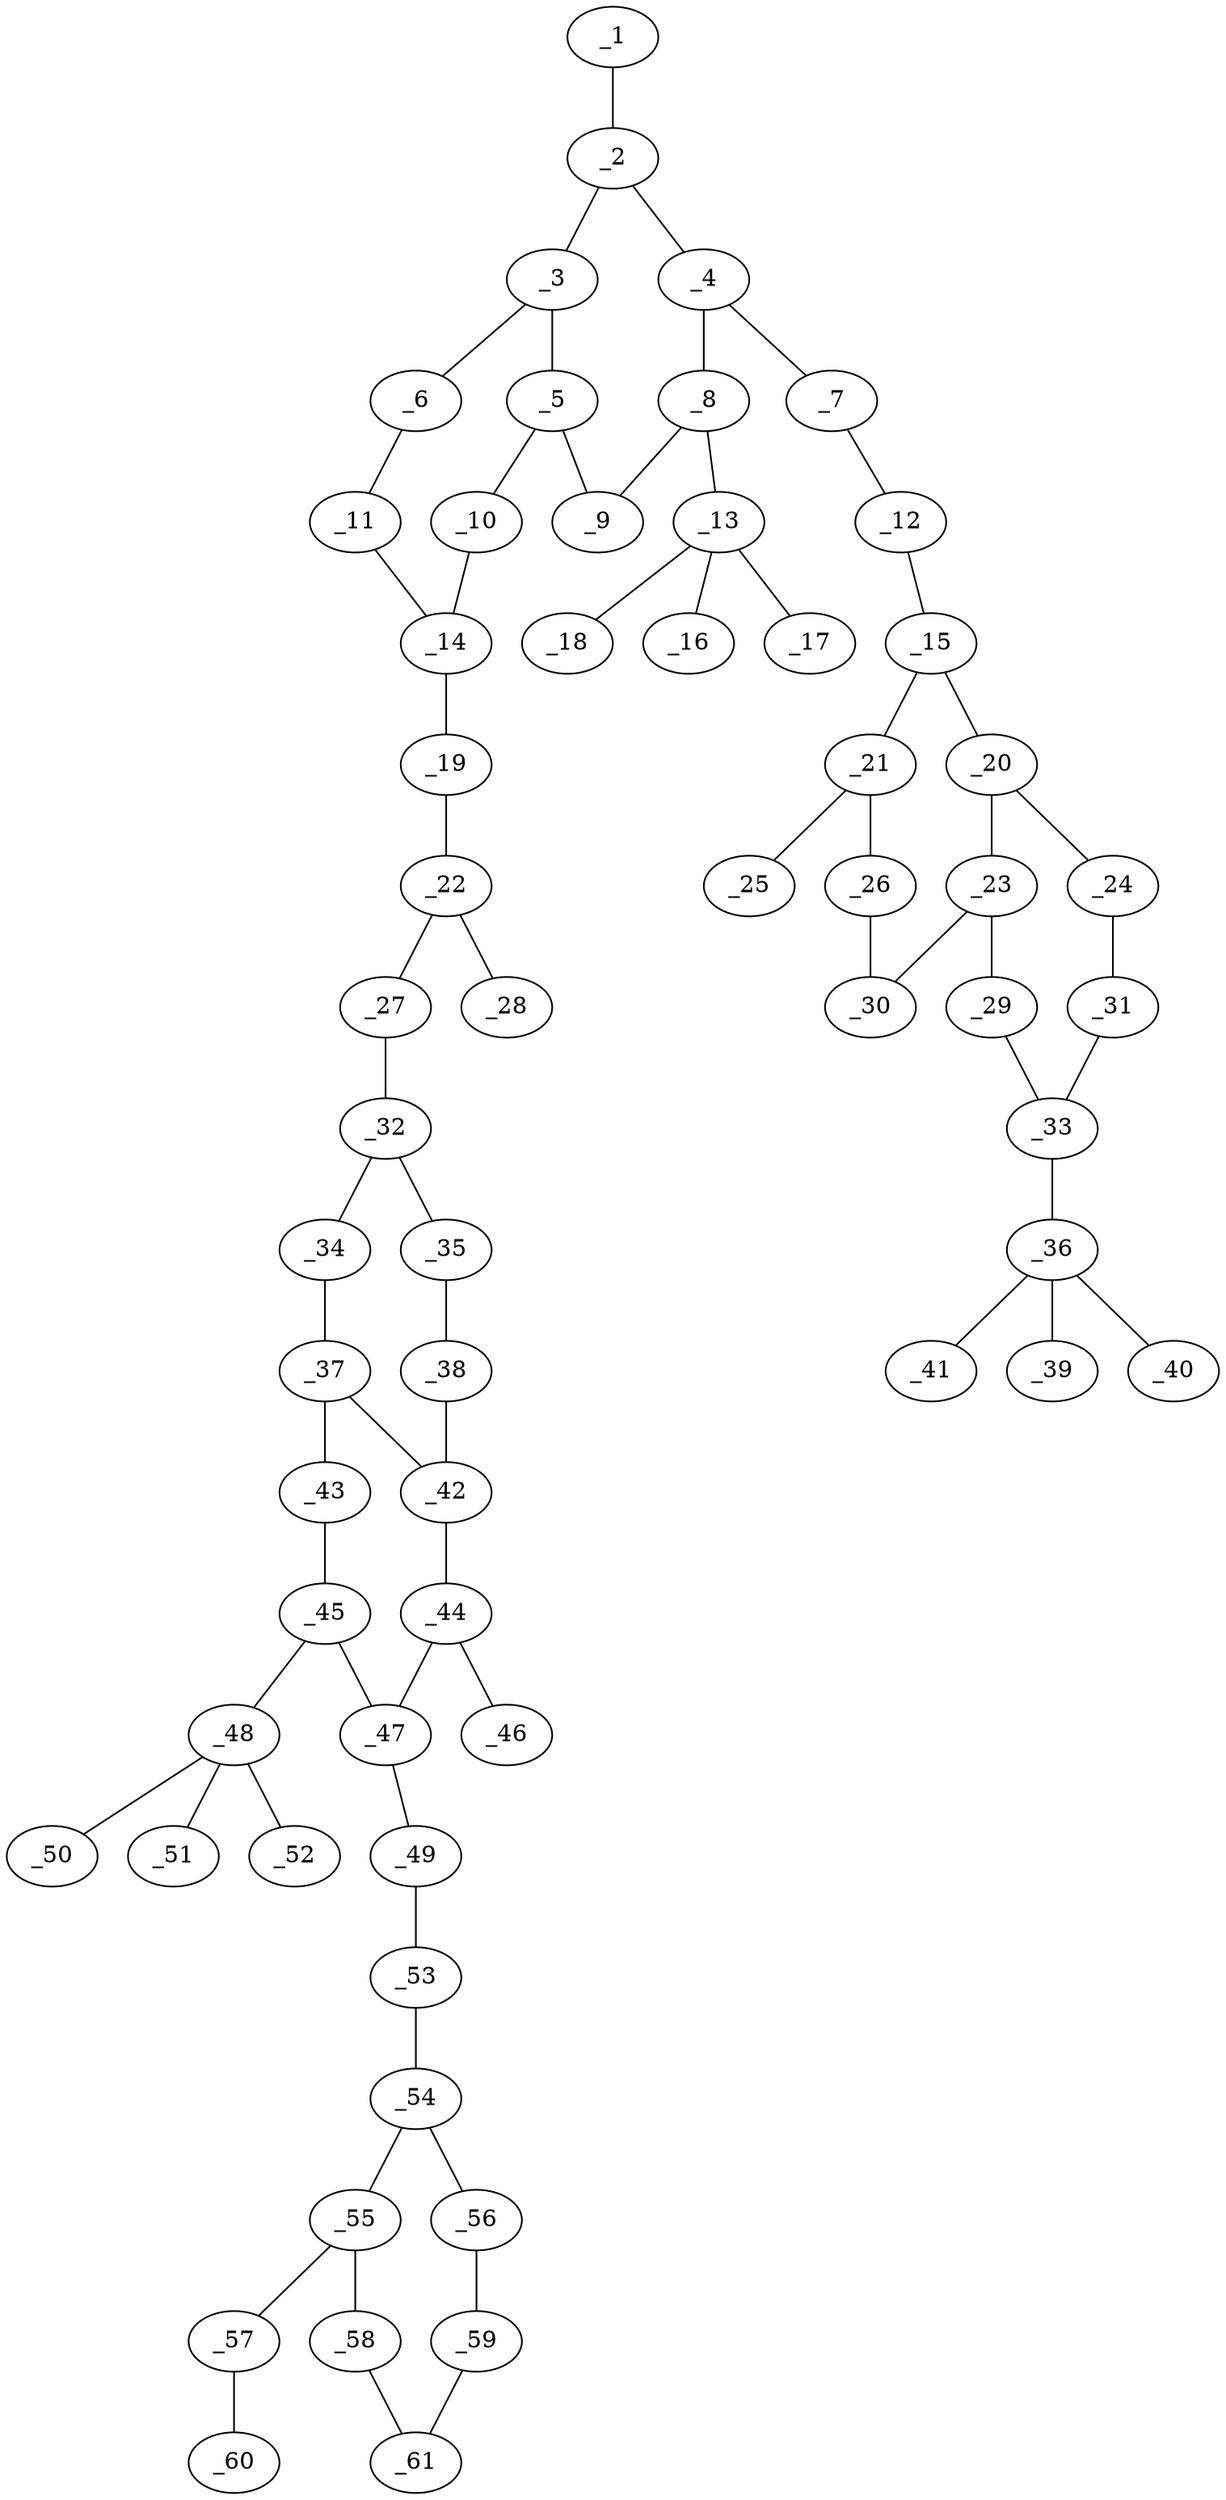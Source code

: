 graph molid45622 {
	_1	 [charge=0,
		chem=2,
		symbol="O  ",
		x="6.3301",
		y="0.817"];
	_2	 [charge=0,
		chem=1,
		symbol="C  ",
		x="6.3301",
		y="1.817"];
	_1 -- _2	 [valence=1];
	_3	 [charge=0,
		chem=1,
		symbol="C  ",
		x="7.1962",
		y="2.317"];
	_2 -- _3	 [valence=2];
	_4	 [charge=0,
		chem=1,
		symbol="C  ",
		x="5.4641",
		y="2.317"];
	_2 -- _4	 [valence=1];
	_5	 [charge=0,
		chem=1,
		symbol="C  ",
		x="7.1962",
		y="3.317"];
	_3 -- _5	 [valence=1];
	_6	 [charge=0,
		chem=1,
		symbol="C  ",
		x="8.0622",
		y="1.817"];
	_3 -- _6	 [valence=1];
	_7	 [charge=0,
		chem=4,
		symbol="N  ",
		x="4.5981",
		y="1.817"];
	_4 -- _7	 [valence=1];
	_8	 [charge=0,
		chem=1,
		symbol="C  ",
		x="5.4641",
		y="3.317"];
	_4 -- _8	 [valence=2];
	_9	 [charge=0,
		chem=1,
		symbol="C  ",
		x="6.3301",
		y="3.817"];
	_5 -- _9	 [valence=2];
	_10	 [charge=0,
		chem=1,
		symbol="C  ",
		x="8.0622",
		y="3.817"];
	_5 -- _10	 [valence=1];
	_11	 [charge=0,
		chem=1,
		symbol="C  ",
		x="8.9282",
		y="2.317"];
	_6 -- _11	 [valence=2];
	_12	 [charge=0,
		chem=4,
		symbol="N  ",
		x="4.5981",
		y="0.817"];
	_7 -- _12	 [valence=2];
	_8 -- _9	 [valence=1];
	_13	 [charge=0,
		chem=5,
		symbol="S  ",
		x="4.5981",
		y="3.817"];
	_8 -- _13	 [valence=1];
	_14	 [charge=0,
		chem=1,
		symbol="C  ",
		x="8.9282",
		y="3.317"];
	_10 -- _14	 [valence=2];
	_11 -- _14	 [valence=1];
	_15	 [charge=0,
		chem=1,
		symbol="C  ",
		x="3.7321",
		y="0.317"];
	_12 -- _15	 [valence=1];
	_16	 [charge=0,
		chem=2,
		symbol="O  ",
		x="3.7321",
		y="4.317"];
	_13 -- _16	 [valence=2];
	_17	 [charge=0,
		chem=2,
		symbol="O  ",
		x="4.0981",
		y="2.951"];
	_13 -- _17	 [valence=2];
	_18	 [charge=0,
		chem=2,
		symbol="O  ",
		x="5.0981",
		y="4.683"];
	_13 -- _18	 [valence=1];
	_19	 [charge=0,
		chem=4,
		symbol="N  ",
		x="9.7942",
		y="3.817"];
	_14 -- _19	 [valence=1];
	_20	 [charge=0,
		chem=1,
		symbol="C  ",
		x="3.7321",
		y="-0.683"];
	_15 -- _20	 [valence=2];
	_21	 [charge=0,
		chem=1,
		symbol="C  ",
		x="2.866",
		y="0.817"];
	_15 -- _21	 [valence=1];
	_22	 [charge=0,
		chem=1,
		symbol="C  ",
		x="10.6603",
		y="3.317"];
	_19 -- _22	 [valence=1];
	_23	 [charge=0,
		chem=1,
		symbol="C  ",
		x="2.866",
		y="-1.183"];
	_20 -- _23	 [valence=1];
	_24	 [charge=0,
		chem=1,
		symbol="C  ",
		x="4.5981",
		y="-1.183"];
	_20 -- _24	 [valence=1];
	_25	 [charge=0,
		chem=4,
		symbol="N  ",
		x="2.866",
		y="1.817"];
	_21 -- _25	 [valence=1];
	_26	 [charge=0,
		chem=1,
		symbol="C  ",
		x=2,
		y="0.317"];
	_21 -- _26	 [valence=2];
	_27	 [charge=0,
		chem=4,
		symbol="N  ",
		x="11.5263",
		y="3.817"];
	_22 -- _27	 [valence=1];
	_28	 [charge=0,
		chem=2,
		symbol="O  ",
		x="10.6603",
		y="2.317"];
	_22 -- _28	 [valence=2];
	_29	 [charge=0,
		chem=1,
		symbol="C  ",
		x="2.866",
		y="-2.183"];
	_23 -- _29	 [valence=1];
	_30	 [charge=0,
		chem=1,
		symbol="C  ",
		x=2,
		y="-0.683"];
	_23 -- _30	 [valence=2];
	_31	 [charge=0,
		chem=1,
		symbol="C  ",
		x="4.5981",
		y="-2.183"];
	_24 -- _31	 [valence=2];
	_26 -- _30	 [valence=1];
	_32	 [charge=0,
		chem=1,
		symbol="C  ",
		x="12.3923",
		y="3.317"];
	_27 -- _32	 [valence=1];
	_33	 [charge=0,
		chem=1,
		symbol="C  ",
		x="3.732",
		y="-2.683"];
	_29 -- _33	 [valence=2];
	_31 -- _33	 [valence=1];
	_34	 [charge=0,
		chem=1,
		symbol="C  ",
		x="13.2583",
		y="3.817"];
	_32 -- _34	 [valence=2];
	_35	 [charge=0,
		chem=1,
		symbol="C  ",
		x="12.3923",
		y="2.317"];
	_32 -- _35	 [valence=1];
	_36	 [charge=0,
		chem=5,
		symbol="S  ",
		x="3.732",
		y="-3.683"];
	_33 -- _36	 [valence=1];
	_37	 [charge=0,
		chem=1,
		symbol="C  ",
		x="14.1244",
		y="3.317"];
	_34 -- _37	 [valence=1];
	_38	 [charge=0,
		chem=1,
		symbol="C  ",
		x="13.2583",
		y="1.817"];
	_35 -- _38	 [valence=2];
	_39	 [charge=0,
		chem=2,
		symbol="O  ",
		x="3.732",
		y="-4.683"];
	_36 -- _39	 [valence=2];
	_40	 [charge=0,
		chem=2,
		symbol="O  ",
		x="4.732",
		y="-3.683"];
	_36 -- _40	 [valence=2];
	_41	 [charge=0,
		chem=2,
		symbol="O  ",
		x="2.732",
		y="-3.683"];
	_36 -- _41	 [valence=1];
	_42	 [charge=0,
		chem=1,
		symbol="C  ",
		x="14.1244",
		y="2.317"];
	_37 -- _42	 [valence=2];
	_43	 [charge=0,
		chem=1,
		symbol="C  ",
		x="14.9904",
		y="3.8169"];
	_37 -- _43	 [valence=1];
	_38 -- _42	 [valence=1];
	_44	 [charge=0,
		chem=1,
		symbol="C  ",
		x="14.9904",
		y="1.8169"];
	_42 -- _44	 [valence=1];
	_45	 [charge=0,
		chem=1,
		symbol="C  ",
		x="15.8564",
		y="3.3169"];
	_43 -- _45	 [valence=2];
	_46	 [charge=0,
		chem=2,
		symbol="O  ",
		x="14.9904",
		y="0.8169"];
	_44 -- _46	 [valence=1];
	_47	 [charge=0,
		chem=1,
		symbol="C  ",
		x="15.8564",
		y="2.3169"];
	_44 -- _47	 [valence=2];
	_45 -- _47	 [valence=1];
	_48	 [charge=0,
		chem=5,
		symbol="S  ",
		x="16.7224",
		y="3.8169"];
	_45 -- _48	 [valence=1];
	_49	 [charge=0,
		chem=4,
		symbol="N  ",
		x="16.7224",
		y="1.8169"];
	_47 -- _49	 [valence=1];
	_50	 [charge=0,
		chem=2,
		symbol="O  ",
		x="17.5885",
		y="4.3169"];
	_48 -- _50	 [valence=2];
	_51	 [charge=0,
		chem=2,
		symbol="O  ",
		x="17.2224",
		y="2.9509"];
	_48 -- _51	 [valence=2];
	_52	 [charge=0,
		chem=2,
		symbol="O  ",
		x="16.2225",
		y="4.683"];
	_48 -- _52	 [valence=1];
	_53	 [charge=0,
		chem=4,
		symbol="N  ",
		x="16.7224",
		y="0.8169"];
	_49 -- _53	 [valence=2];
	_54	 [charge=0,
		chem=1,
		symbol="C  ",
		x="17.5885",
		y="0.3169"];
	_53 -- _54	 [valence=1];
	_55	 [charge=0,
		chem=1,
		symbol="C  ",
		x="18.4545",
		y="0.8169"];
	_54 -- _55	 [valence=2];
	_56	 [charge=0,
		chem=1,
		symbol="C  ",
		x="17.5885",
		y="-0.6831"];
	_54 -- _56	 [valence=1];
	_57	 [charge=0,
		chem=2,
		symbol="O  ",
		x="18.4545",
		y="1.8169"];
	_55 -- _57	 [valence=1];
	_58	 [charge=0,
		chem=1,
		symbol="C  ",
		x="19.3205",
		y="0.3169"];
	_55 -- _58	 [valence=1];
	_59	 [charge=0,
		chem=1,
		symbol="C  ",
		x="18.4545",
		y="-1.1831"];
	_56 -- _59	 [valence=2];
	_60	 [charge=0,
		chem=1,
		symbol="C  ",
		x="19.3205",
		y="2.3169"];
	_57 -- _60	 [valence=1];
	_61	 [charge=0,
		chem=1,
		symbol="C  ",
		x="19.3205",
		y="-0.6831"];
	_58 -- _61	 [valence=2];
	_59 -- _61	 [valence=1];
}
